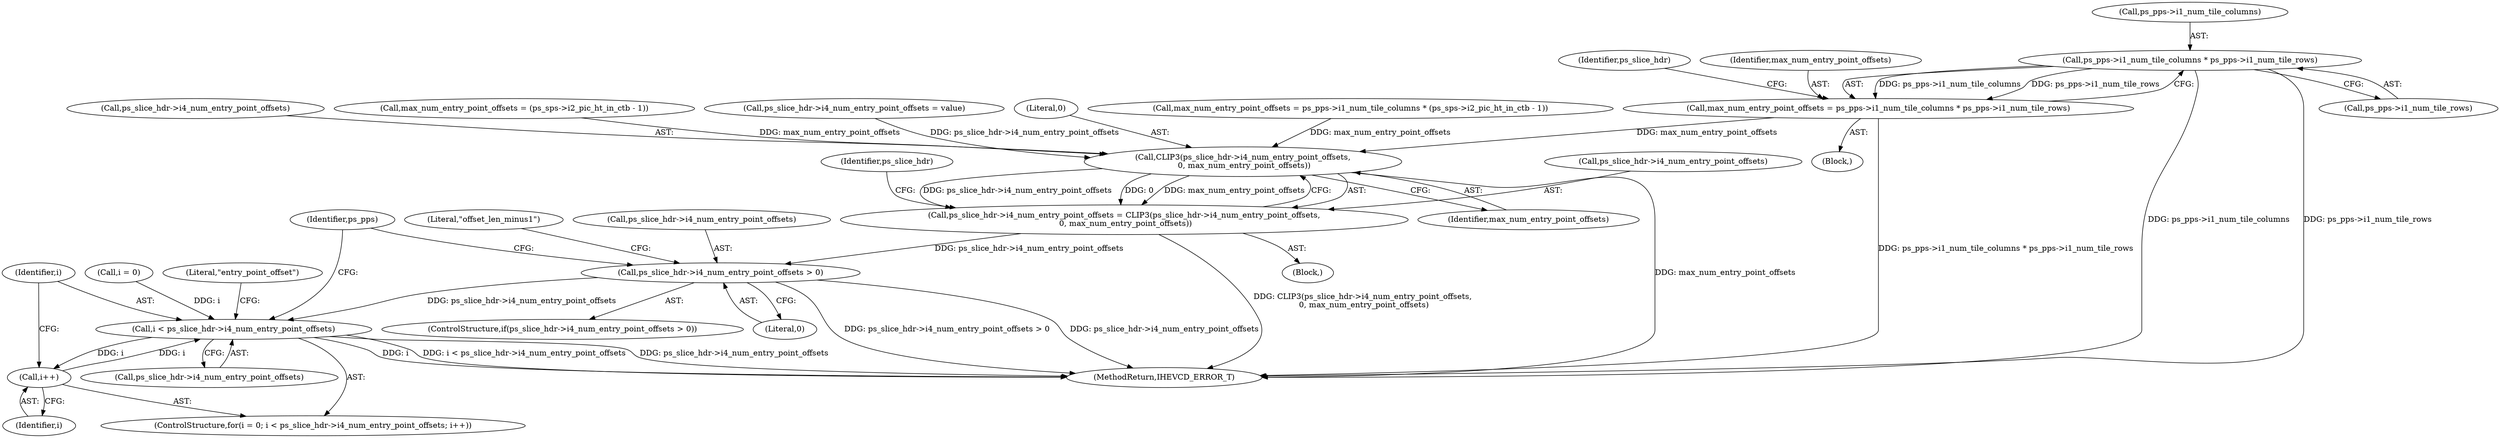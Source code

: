 digraph "0_Android_913d9e8d93d6b81bb8eac3fc2c1426651f5b259d@pointer" {
"1001922" [label="(Call,ps_pps->i1_num_tile_columns * ps_pps->i1_num_tile_rows)"];
"1001920" [label="(Call,max_num_entry_point_offsets = ps_pps->i1_num_tile_columns * ps_pps->i1_num_tile_rows)"];
"1001942" [label="(Call,CLIP3(ps_slice_hdr->i4_num_entry_point_offsets,\n 0, max_num_entry_point_offsets))"];
"1001938" [label="(Call,ps_slice_hdr->i4_num_entry_point_offsets = CLIP3(ps_slice_hdr->i4_num_entry_point_offsets,\n 0, max_num_entry_point_offsets))"];
"1001949" [label="(Call,ps_slice_hdr->i4_num_entry_point_offsets > 0)"];
"1001970" [label="(Call,i < ps_slice_hdr->i4_num_entry_point_offsets)"];
"1001975" [label="(Call,i++)"];
"1001923" [label="(Call,ps_pps->i1_num_tile_columns)"];
"1001919" [label="(Block,)"];
"1001931" [label="(Call,max_num_entry_point_offsets = (ps_sps->i2_pic_ht_in_ctb - 1))"];
"1001887" [label="(Call,ps_slice_hdr->i4_num_entry_point_offsets = value)"];
"1002617" [label="(MethodReturn,IHEVCD_ERROR_T)"];
"1001942" [label="(Call,CLIP3(ps_slice_hdr->i4_num_entry_point_offsets,\n 0, max_num_entry_point_offsets))"];
"1001975" [label="(Call,i++)"];
"1001976" [label="(Identifier,i)"];
"1001946" [label="(Literal,0)"];
"1001956" [label="(Literal,\"offset_len_minus1\")"];
"1001903" [label="(Call,max_num_entry_point_offsets = ps_pps->i1_num_tile_columns * (ps_sps->i2_pic_ht_in_ctb - 1))"];
"1001950" [label="(Call,ps_slice_hdr->i4_num_entry_point_offsets)"];
"1001926" [label="(Call,ps_pps->i1_num_tile_rows)"];
"1001939" [label="(Call,ps_slice_hdr->i4_num_entry_point_offsets)"];
"1001972" [label="(Call,ps_slice_hdr->i4_num_entry_point_offsets)"];
"1001953" [label="(Literal,0)"];
"1001940" [label="(Identifier,ps_slice_hdr)"];
"1001966" [label="(ControlStructure,for(i = 0; i < ps_slice_hdr->i4_num_entry_point_offsets; i++))"];
"1001951" [label="(Identifier,ps_slice_hdr)"];
"1001971" [label="(Identifier,i)"];
"1001921" [label="(Identifier,max_num_entry_point_offsets)"];
"1001987" [label="(Identifier,ps_pps)"];
"1001920" [label="(Call,max_num_entry_point_offsets = ps_pps->i1_num_tile_columns * ps_pps->i1_num_tile_rows)"];
"1001967" [label="(Call,i = 0)"];
"1001943" [label="(Call,ps_slice_hdr->i4_num_entry_point_offsets)"];
"1001922" [label="(Call,ps_pps->i1_num_tile_columns * ps_pps->i1_num_tile_rows)"];
"1001938" [label="(Call,ps_slice_hdr->i4_num_entry_point_offsets = CLIP3(ps_slice_hdr->i4_num_entry_point_offsets,\n 0, max_num_entry_point_offsets))"];
"1001948" [label="(ControlStructure,if(ps_slice_hdr->i4_num_entry_point_offsets > 0))"];
"1001949" [label="(Call,ps_slice_hdr->i4_num_entry_point_offsets > 0)"];
"1001947" [label="(Identifier,max_num_entry_point_offsets)"];
"1001892" [label="(Block,)"];
"1001970" [label="(Call,i < ps_slice_hdr->i4_num_entry_point_offsets)"];
"1001979" [label="(Literal,\"entry_point_offset\")"];
"1001922" -> "1001920"  [label="AST: "];
"1001922" -> "1001926"  [label="CFG: "];
"1001923" -> "1001922"  [label="AST: "];
"1001926" -> "1001922"  [label="AST: "];
"1001920" -> "1001922"  [label="CFG: "];
"1001922" -> "1002617"  [label="DDG: ps_pps->i1_num_tile_columns"];
"1001922" -> "1002617"  [label="DDG: ps_pps->i1_num_tile_rows"];
"1001922" -> "1001920"  [label="DDG: ps_pps->i1_num_tile_columns"];
"1001922" -> "1001920"  [label="DDG: ps_pps->i1_num_tile_rows"];
"1001920" -> "1001919"  [label="AST: "];
"1001921" -> "1001920"  [label="AST: "];
"1001940" -> "1001920"  [label="CFG: "];
"1001920" -> "1002617"  [label="DDG: ps_pps->i1_num_tile_columns * ps_pps->i1_num_tile_rows"];
"1001920" -> "1001942"  [label="DDG: max_num_entry_point_offsets"];
"1001942" -> "1001938"  [label="AST: "];
"1001942" -> "1001947"  [label="CFG: "];
"1001943" -> "1001942"  [label="AST: "];
"1001946" -> "1001942"  [label="AST: "];
"1001947" -> "1001942"  [label="AST: "];
"1001938" -> "1001942"  [label="CFG: "];
"1001942" -> "1002617"  [label="DDG: max_num_entry_point_offsets"];
"1001942" -> "1001938"  [label="DDG: ps_slice_hdr->i4_num_entry_point_offsets"];
"1001942" -> "1001938"  [label="DDG: 0"];
"1001942" -> "1001938"  [label="DDG: max_num_entry_point_offsets"];
"1001887" -> "1001942"  [label="DDG: ps_slice_hdr->i4_num_entry_point_offsets"];
"1001903" -> "1001942"  [label="DDG: max_num_entry_point_offsets"];
"1001931" -> "1001942"  [label="DDG: max_num_entry_point_offsets"];
"1001938" -> "1001892"  [label="AST: "];
"1001939" -> "1001938"  [label="AST: "];
"1001951" -> "1001938"  [label="CFG: "];
"1001938" -> "1002617"  [label="DDG: CLIP3(ps_slice_hdr->i4_num_entry_point_offsets,\n 0, max_num_entry_point_offsets)"];
"1001938" -> "1001949"  [label="DDG: ps_slice_hdr->i4_num_entry_point_offsets"];
"1001949" -> "1001948"  [label="AST: "];
"1001949" -> "1001953"  [label="CFG: "];
"1001950" -> "1001949"  [label="AST: "];
"1001953" -> "1001949"  [label="AST: "];
"1001956" -> "1001949"  [label="CFG: "];
"1001987" -> "1001949"  [label="CFG: "];
"1001949" -> "1002617"  [label="DDG: ps_slice_hdr->i4_num_entry_point_offsets > 0"];
"1001949" -> "1002617"  [label="DDG: ps_slice_hdr->i4_num_entry_point_offsets"];
"1001949" -> "1001970"  [label="DDG: ps_slice_hdr->i4_num_entry_point_offsets"];
"1001970" -> "1001966"  [label="AST: "];
"1001970" -> "1001972"  [label="CFG: "];
"1001971" -> "1001970"  [label="AST: "];
"1001972" -> "1001970"  [label="AST: "];
"1001979" -> "1001970"  [label="CFG: "];
"1001987" -> "1001970"  [label="CFG: "];
"1001970" -> "1002617"  [label="DDG: i"];
"1001970" -> "1002617"  [label="DDG: i < ps_slice_hdr->i4_num_entry_point_offsets"];
"1001970" -> "1002617"  [label="DDG: ps_slice_hdr->i4_num_entry_point_offsets"];
"1001975" -> "1001970"  [label="DDG: i"];
"1001967" -> "1001970"  [label="DDG: i"];
"1001970" -> "1001975"  [label="DDG: i"];
"1001975" -> "1001966"  [label="AST: "];
"1001975" -> "1001976"  [label="CFG: "];
"1001976" -> "1001975"  [label="AST: "];
"1001971" -> "1001975"  [label="CFG: "];
}
